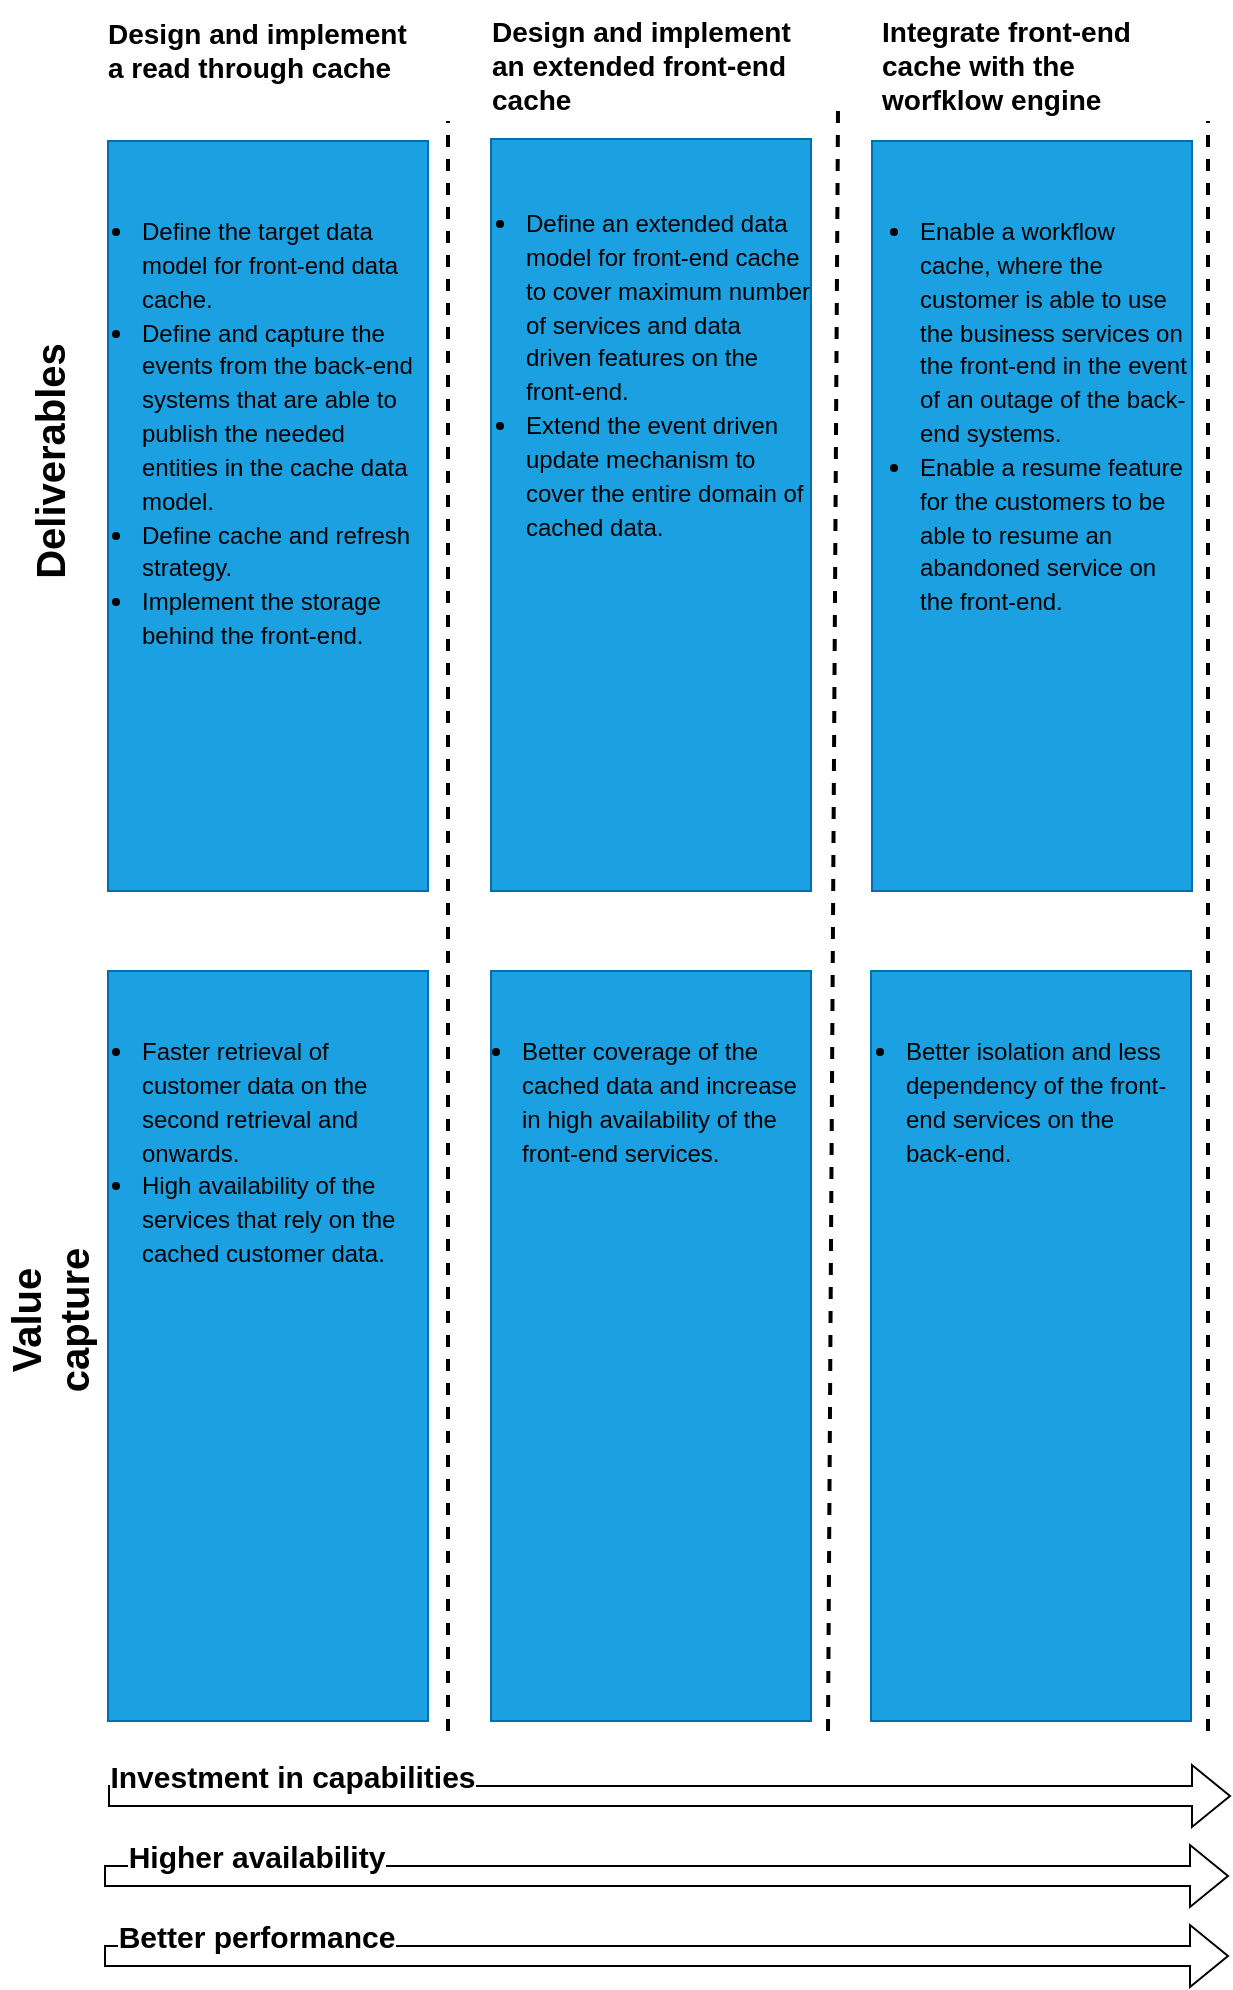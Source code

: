 <mxfile version="28.2.5">
  <diagram name="Page-1" id="Wk80vHXXjsZfZgkBTLC1">
    <mxGraphModel dx="1163" dy="705" grid="1" gridSize="10" guides="1" tooltips="1" connect="1" arrows="1" fold="1" page="1" pageScale="1" pageWidth="850" pageHeight="1100" math="0" shadow="0">
      <root>
        <mxCell id="0" />
        <mxCell id="1" parent="0" />
        <object label="" id="sMP0XvqOST07dHMZkyEX-3">
          <mxCell style="verticalLabelPosition=bottom;verticalAlign=top;html=1;shape=mxgraph.basic.rect;fillColor2=none;strokeWidth=1;size=20;indent=5;fillOpacity=100;fillColor=#1ba1e2;fontColor=#ffffff;strokeColor=#006EAF;" parent="1" vertex="1">
            <mxGeometry x="846.5" y="597.5" width="160" height="375" as="geometry" />
          </mxCell>
        </object>
        <object label="" id="sMP0XvqOST07dHMZkyEX-4">
          <mxCell style="verticalLabelPosition=bottom;verticalAlign=top;html=1;shape=mxgraph.basic.rect;fillColor2=none;strokeWidth=1;size=20;indent=5;fillOpacity=100;fillColor=#1ba1e2;fontColor=#ffffff;strokeColor=#006EAF;" parent="1" vertex="1">
            <mxGeometry x="656.5" y="597.5" width="160" height="375" as="geometry" />
          </mxCell>
        </object>
        <object label="" id="sMP0XvqOST07dHMZkyEX-5">
          <mxCell style="verticalLabelPosition=bottom;verticalAlign=top;html=1;shape=mxgraph.basic.rect;fillColor2=none;strokeWidth=1;size=20;indent=5;fillOpacity=100;fillColor=#1ba1e2;fontColor=#ffffff;strokeColor=#006EAF;" parent="1" vertex="1">
            <mxGeometry x="465" y="597.5" width="160" height="375" as="geometry" />
          </mxCell>
        </object>
        <object label="" id="sMP0XvqOST07dHMZkyEX-6">
          <mxCell style="verticalLabelPosition=bottom;verticalAlign=top;html=1;shape=mxgraph.basic.rect;fillColor2=none;strokeWidth=1;size=20;indent=5;fillColor=#1ba1e2;strokeColor=#006EAF;" parent="1" vertex="1">
            <mxGeometry x="847" y="182.5" width="160" height="375" as="geometry" />
          </mxCell>
        </object>
        <mxCell id="sMP0XvqOST07dHMZkyEX-7" value="&lt;h3 style=&quot;margin-top: 0px;&quot;&gt;&lt;p style=&quot;font-size: 12px; font-weight: 400;&quot;&gt;&lt;/p&gt;&lt;ul&gt;&lt;li&gt;&lt;span style=&quot;font-size: 12px; font-weight: 400;&quot;&gt;Enable a workflow cache, where the customer is able to use the business services on the front-end in the event of an outage of the back-end systems.&lt;/span&gt;&lt;/li&gt;&lt;li&gt;&lt;span style=&quot;font-size: 12px; font-weight: 400;&quot;&gt;Enable a resume feature for the customers to be able to resume an abandoned service on the front-end.&lt;/span&gt;&lt;/li&gt;&lt;/ul&gt;&lt;p&gt;&lt;/p&gt;&lt;/h3&gt;" style="text;html=1;whiteSpace=wrap;overflow=hidden;rounded=0;spacing=2;spacingLeft=-25;" parent="1" vertex="1">
          <mxGeometry x="853.5" y="197.5" width="153" height="350" as="geometry" />
        </mxCell>
        <object label="" id="sMP0XvqOST07dHMZkyEX-8">
          <mxCell style="verticalLabelPosition=bottom;verticalAlign=top;html=1;shape=mxgraph.basic.rect;fillColor2=none;strokeWidth=1;size=20;indent=5;fillColor=#1ba1e2;strokeColor=#006EAF;fontColor=#ffffff;" parent="1" vertex="1">
            <mxGeometry x="465" y="182.5" width="160" height="375" as="geometry" />
          </mxCell>
        </object>
        <mxCell id="sMP0XvqOST07dHMZkyEX-9" value="" style="endArrow=none;dashed=1;html=1;rounded=0;strokeWidth=2;" parent="1" edge="1">
          <mxGeometry width="50" height="50" relative="1" as="geometry">
            <mxPoint x="825" y="977.5" as="sourcePoint" />
            <mxPoint x="830" y="167.5" as="targetPoint" />
          </mxGeometry>
        </mxCell>
        <mxCell id="sMP0XvqOST07dHMZkyEX-10" value="&lt;h3 style=&quot;margin-top: 0px;&quot;&gt;&lt;span style=&quot;font-size: 14px;&quot;&gt;Design and implement a read through cache&lt;/span&gt;&lt;/h3&gt;" style="text;html=1;whiteSpace=wrap;overflow=hidden;rounded=0;" parent="1" vertex="1">
          <mxGeometry x="463" y="113.75" width="160" height="50" as="geometry" />
        </mxCell>
        <mxCell id="sMP0XvqOST07dHMZkyEX-11" value="&lt;font&gt;&lt;b&gt;Deliverables&lt;/b&gt;&lt;/font&gt;" style="text;html=1;align=center;verticalAlign=middle;whiteSpace=wrap;rounded=0;rotation=-90;fontSize=20;" parent="1" vertex="1">
          <mxGeometry x="405" y="327.5" width="60" height="30" as="geometry" />
        </mxCell>
        <mxCell id="sMP0XvqOST07dHMZkyEX-12" value="&lt;h3 style=&quot;margin-top: 0px;&quot;&gt;&lt;ul&gt;&lt;li&gt;&lt;span style=&quot;font-size: 12px; font-weight: 400;&quot;&gt;Faster retrieval of customer data on the second retrieval and onwards.&lt;/span&gt;&lt;/li&gt;&lt;li&gt;&lt;span style=&quot;font-size: 12px; font-weight: 400;&quot;&gt;High availability of the services that rely on the cached customer data.&lt;/span&gt;&lt;/li&gt;&lt;/ul&gt;&lt;/h3&gt;" style="text;html=1;whiteSpace=wrap;overflow=hidden;rounded=0;spacingLeft=-25;" parent="1" vertex="1">
          <mxGeometry x="465" y="607.5" width="160" height="232.5" as="geometry" />
        </mxCell>
        <mxCell id="sMP0XvqOST07dHMZkyEX-13" value="&lt;font&gt;&lt;b&gt;Value capture&lt;/b&gt;&lt;/font&gt;" style="text;html=1;align=center;verticalAlign=middle;whiteSpace=wrap;rounded=0;rotation=-90;fontSize=20;" parent="1" vertex="1">
          <mxGeometry x="382.5" y="757.5" width="105" height="30" as="geometry" />
        </mxCell>
        <object label="" id="sMP0XvqOST07dHMZkyEX-16">
          <mxCell style="verticalLabelPosition=bottom;verticalAlign=top;html=1;shape=mxgraph.basic.rect;fillColor2=none;strokeWidth=1;size=20;indent=5;fillColor=#1ba1e2;fontColor=#ffffff;strokeColor=#006EAF;" parent="1" vertex="1">
            <mxGeometry x="656.5" y="181.5" width="160" height="376" as="geometry" />
          </mxCell>
        </object>
        <mxCell id="sMP0XvqOST07dHMZkyEX-17" value="&lt;h3 style=&quot;margin-top: 0px;&quot;&gt;&lt;span style=&quot;font-size: 14px;&quot;&gt;Integrate front-end cache with the worfklow engine implementation&lt;/span&gt;&lt;/h3&gt;" style="text;html=1;whiteSpace=wrap;overflow=hidden;rounded=0;" parent="1" vertex="1">
          <mxGeometry x="850" y="112.5" width="160" height="57.5" as="geometry" />
        </mxCell>
        <mxCell id="sMP0XvqOST07dHMZkyEX-20" value="&lt;h3 style=&quot;margin-top: 0px;&quot;&gt;&lt;font style=&quot;font-size: 14px;&quot;&gt;Design and implement an extended front-end cache&lt;/font&gt;&lt;/h3&gt;" style="text;html=1;whiteSpace=wrap;overflow=hidden;rounded=0;" parent="1" vertex="1">
          <mxGeometry x="654.5" y="112.5" width="164" height="60" as="geometry" />
        </mxCell>
        <mxCell id="sMP0XvqOST07dHMZkyEX-22" value="&lt;h3 style=&quot;margin-top: 0px;&quot;&gt;&lt;p style=&quot;font-size: 12px; font-weight: 400;&quot;&gt;&lt;/p&gt;&lt;ul&gt;&lt;li&gt;&lt;span style=&quot;font-size: 12px; font-weight: 400;&quot;&gt;Define the target data model for front-end data cache.&lt;/span&gt;&lt;/li&gt;&lt;li&gt;&lt;span style=&quot;font-size: 12px; font-weight: 400;&quot;&gt;Define and capture the events from the back-end systems that are able to publish the needed entities in the cache data model.&lt;/span&gt;&lt;/li&gt;&lt;li&gt;&lt;span style=&quot;font-size: 12px; font-weight: 400;&quot;&gt;Define cache and refresh strategy.&lt;/span&gt;&lt;/li&gt;&lt;li&gt;&lt;font style=&quot;font-size: 12px; font-weight: normal;&quot;&gt;Implement the storage behind the front-end.&lt;/font&gt;&lt;/li&gt;&lt;/ul&gt;&lt;p&gt;&lt;/p&gt;&lt;/h3&gt;" style="text;html=1;whiteSpace=wrap;overflow=hidden;rounded=0;spacingLeft=-25;" parent="1" vertex="1">
          <mxGeometry x="465" y="197.5" width="158" height="350" as="geometry" />
        </mxCell>
        <mxCell id="sMP0XvqOST07dHMZkyEX-23" value="" style="endArrow=none;dashed=1;html=1;rounded=0;strokeWidth=2;" parent="1" edge="1">
          <mxGeometry width="50" height="50" relative="1" as="geometry">
            <mxPoint x="1015" y="977.5" as="sourcePoint" />
            <mxPoint x="1015" y="172.5" as="targetPoint" />
          </mxGeometry>
        </mxCell>
        <mxCell id="sMP0XvqOST07dHMZkyEX-24" value="" style="endArrow=none;dashed=1;html=1;rounded=0;strokeWidth=2;" parent="1" edge="1">
          <mxGeometry width="50" height="50" relative="1" as="geometry">
            <mxPoint x="635" y="977.5" as="sourcePoint" />
            <mxPoint x="635" y="172.5" as="targetPoint" />
          </mxGeometry>
        </mxCell>
        <mxCell id="sMP0XvqOST07dHMZkyEX-26" value="&lt;h3 style=&quot;margin-top: 0px;&quot;&gt;&lt;p style=&quot;font-size: 12px; font-weight: 400;&quot;&gt;&lt;/p&gt;&lt;ul&gt;&lt;li&gt;&lt;span style=&quot;font-size: 12px; font-weight: 400;&quot;&gt;Define an extended data model for front-end cache to cover maximum number of services and data driven features on the front-end.&lt;/span&gt;&lt;/li&gt;&lt;li&gt;&lt;span style=&quot;font-size: 12px; font-weight: 400;&quot;&gt;Extend the event driven update mechanism to cover the entire domain of cached data.&lt;/span&gt;&lt;/li&gt;&lt;/ul&gt;&lt;p&gt;&lt;/p&gt;&lt;/h3&gt;" style="text;html=1;whiteSpace=wrap;overflow=hidden;rounded=0;spacing=2;spacingLeft=-25;" parent="1" vertex="1">
          <mxGeometry x="656.5" y="193.5" width="160" height="354" as="geometry" />
        </mxCell>
        <mxCell id="sMP0XvqOST07dHMZkyEX-27" value="&lt;h3 style=&quot;margin-top: 0px;&quot;&gt;&lt;p style=&quot;font-size: 12px; font-weight: 400;&quot;&gt;&lt;/p&gt;&lt;ul&gt;&lt;li&gt;&lt;span style=&quot;font-size: 12px; font-weight: 400;&quot;&gt;Better coverage of the cached data and increase in high availability of the front-end services.&lt;/span&gt;&lt;/li&gt;&lt;/ul&gt;&lt;p&gt;&lt;/p&gt;&lt;/h3&gt;" style="text;html=1;whiteSpace=wrap;overflow=hidden;rounded=0;spacing=2;spacingLeft=-25;" parent="1" vertex="1">
          <mxGeometry x="654.5" y="607.5" width="160.5" height="210" as="geometry" />
        </mxCell>
        <mxCell id="sMP0XvqOST07dHMZkyEX-29" value="&lt;h3 style=&quot;margin-top: 0px;&quot;&gt;&lt;p style=&quot;font-size: 12px; font-weight: 400;&quot;&gt;&lt;/p&gt;&lt;ul&gt;&lt;li&gt;&lt;span style=&quot;font-size: 12px; font-weight: 400;&quot;&gt;Better isolation and less dependency of the front-end services on the back-end.&lt;/span&gt;&lt;/li&gt;&lt;/ul&gt;&lt;p&gt;&lt;/p&gt;&lt;/h3&gt;" style="text;html=1;whiteSpace=wrap;overflow=hidden;rounded=0;spacing=2;spacingLeft=-25;" parent="1" vertex="1">
          <mxGeometry x="846.5" y="607.5" width="153" height="330" as="geometry" />
        </mxCell>
        <mxCell id="sMP0XvqOST07dHMZkyEX-40" value="" style="shape=flexArrow;endArrow=classic;html=1;rounded=0;" parent="1" edge="1">
          <mxGeometry width="50" height="50" relative="1" as="geometry">
            <mxPoint x="465" y="1010" as="sourcePoint" />
            <mxPoint x="1026.5" y="1010" as="targetPoint" />
          </mxGeometry>
        </mxCell>
        <mxCell id="sMP0XvqOST07dHMZkyEX-41" value="Investment in capabilities" style="edgeLabel;html=1;align=center;verticalAlign=middle;resizable=0;points=[];fontSize=15;fontStyle=1" parent="sMP0XvqOST07dHMZkyEX-40" vertex="1" connectable="0">
          <mxGeometry x="-0.075" y="-4" relative="1" as="geometry">
            <mxPoint x="-168" y="-14" as="offset" />
          </mxGeometry>
        </mxCell>
        <mxCell id="eTP5Dq8WHPHHXXOlQivT-1" value="" style="shape=flexArrow;endArrow=classic;html=1;rounded=0;" edge="1" parent="1">
          <mxGeometry width="50" height="50" relative="1" as="geometry">
            <mxPoint x="463" y="1050" as="sourcePoint" />
            <mxPoint x="1025.5" y="1050" as="targetPoint" />
          </mxGeometry>
        </mxCell>
        <mxCell id="eTP5Dq8WHPHHXXOlQivT-2" value="Higher availability" style="edgeLabel;html=1;align=center;verticalAlign=middle;resizable=0;points=[];fontSize=15;fontStyle=1" vertex="1" connectable="0" parent="eTP5Dq8WHPHHXXOlQivT-1">
          <mxGeometry x="-0.075" y="-4" relative="1" as="geometry">
            <mxPoint x="-184" y="-14" as="offset" />
          </mxGeometry>
        </mxCell>
        <mxCell id="eTP5Dq8WHPHHXXOlQivT-3" value="" style="shape=flexArrow;endArrow=classic;html=1;rounded=0;" edge="1" parent="1">
          <mxGeometry width="50" height="50" relative="1" as="geometry">
            <mxPoint x="463" y="1090" as="sourcePoint" />
            <mxPoint x="1025.5" y="1090" as="targetPoint" />
          </mxGeometry>
        </mxCell>
        <mxCell id="eTP5Dq8WHPHHXXOlQivT-4" value="Better&amp;nbsp;performance" style="edgeLabel;html=1;align=center;verticalAlign=middle;resizable=0;points=[];fontSize=15;fontStyle=1" vertex="1" connectable="0" parent="eTP5Dq8WHPHHXXOlQivT-3">
          <mxGeometry x="-0.075" y="-4" relative="1" as="geometry">
            <mxPoint x="-184" y="-14" as="offset" />
          </mxGeometry>
        </mxCell>
      </root>
    </mxGraphModel>
  </diagram>
</mxfile>
